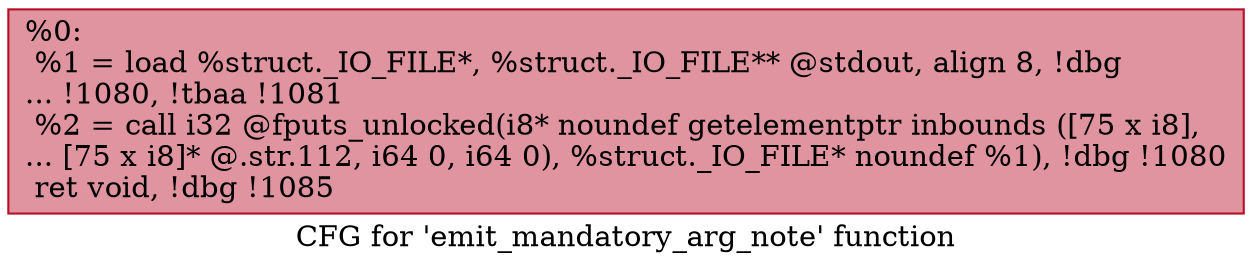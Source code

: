 digraph "CFG for 'emit_mandatory_arg_note' function" {
	label="CFG for 'emit_mandatory_arg_note' function";

	Node0x1635630 [shape=record,color="#b70d28ff", style=filled, fillcolor="#b70d2870",label="{%0:\l  %1 = load %struct._IO_FILE*, %struct._IO_FILE** @stdout, align 8, !dbg\l... !1080, !tbaa !1081\l  %2 = call i32 @fputs_unlocked(i8* noundef getelementptr inbounds ([75 x i8],\l... [75 x i8]* @.str.112, i64 0, i64 0), %struct._IO_FILE* noundef %1), !dbg !1080\l  ret void, !dbg !1085\l}"];
}
